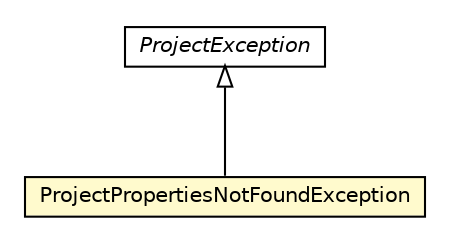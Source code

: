 #!/usr/local/bin/dot
#
# Class diagram 
# Generated by UMLGraph version 5.1 (http://www.umlgraph.org/)
#

digraph G {
	edge [fontname="Helvetica",fontsize=10,labelfontname="Helvetica",labelfontsize=10];
	node [fontname="Helvetica",fontsize=10,shape=plaintext];
	nodesep=0.25;
	ranksep=0.5;
	// pt.ist.fenixframework.core.exception.ProjectPropertiesNotFoundException
	c8020 [label=<<table title="pt.ist.fenixframework.core.exception.ProjectPropertiesNotFoundException" border="0" cellborder="1" cellspacing="0" cellpadding="2" port="p" bgcolor="lemonChiffon" href="./ProjectPropertiesNotFoundException.html">
		<tr><td><table border="0" cellspacing="0" cellpadding="1">
<tr><td align="center" balign="center"> ProjectPropertiesNotFoundException </td></tr>
		</table></td></tr>
		</table>>, fontname="Helvetica", fontcolor="black", fontsize=10.0];
	// pt.ist.fenixframework.core.exception.ProjectException
	c8021 [label=<<table title="pt.ist.fenixframework.core.exception.ProjectException" border="0" cellborder="1" cellspacing="0" cellpadding="2" port="p" href="./ProjectException.html">
		<tr><td><table border="0" cellspacing="0" cellpadding="1">
<tr><td align="center" balign="center"><font face="Helvetica-Oblique"> ProjectException </font></td></tr>
		</table></td></tr>
		</table>>, fontname="Helvetica", fontcolor="black", fontsize=10.0];
	//pt.ist.fenixframework.core.exception.ProjectPropertiesNotFoundException extends pt.ist.fenixframework.core.exception.ProjectException
	c8021:p -> c8020:p [dir=back,arrowtail=empty];
}


